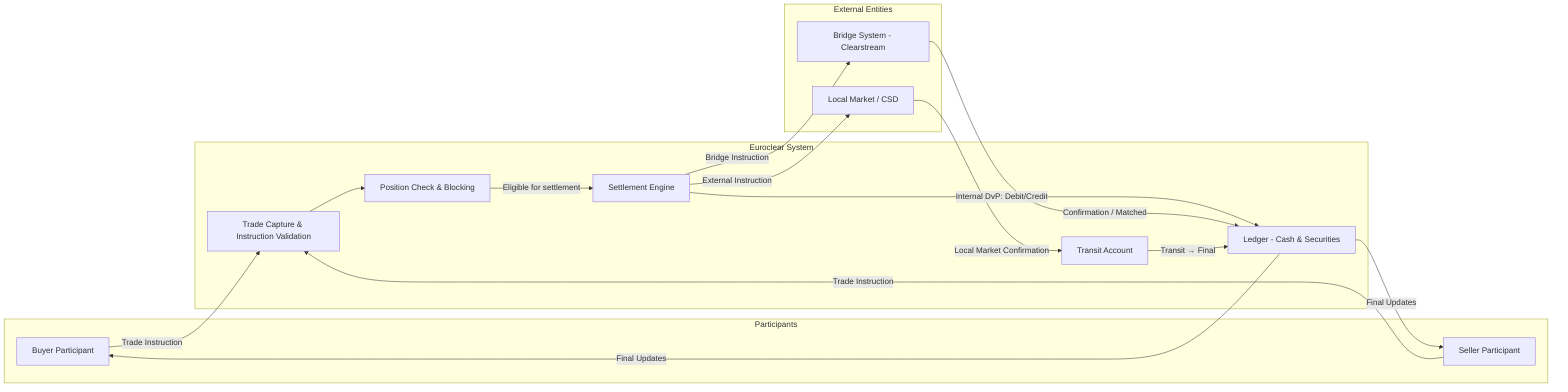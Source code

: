 flowchart LR
    subgraph Participants
        A1[Buyer Participant]
        A2[Seller Participant]
    end

    subgraph Euroclear System
        B1[Trade Capture & Instruction Validation]
        B2[Position Check & Blocking]
        B3[Settlement Engine]
        B4[Ledger - Cash & Securities]
        B5[Transit Account]
    end

    subgraph External Entities
        C1[Local Market / CSD]
        C2[Bridge System - Clearstream]
    end

    A1 -->|Trade Instruction| B1
    A2 -->|Trade Instruction| B1
    B1 --> B2
    B2 -->|Eligible for settlement| B3

    %% Internal Flow
    B3 -->|Internal DvP: Debit/Credit| B4

    %% Bridge Flow
    B3 -->|Bridge Instruction| C2
    C2 -->|Confirmation / Matched| B4

    %% External Flow
    B3 -->|External Instruction| C1
    C1 -->|Local Market Confirmation| B5
    B5 -->|Transit → Final| B4

    B4 -->|Final Updates| A1
    B4 -->|Final Updates| A2